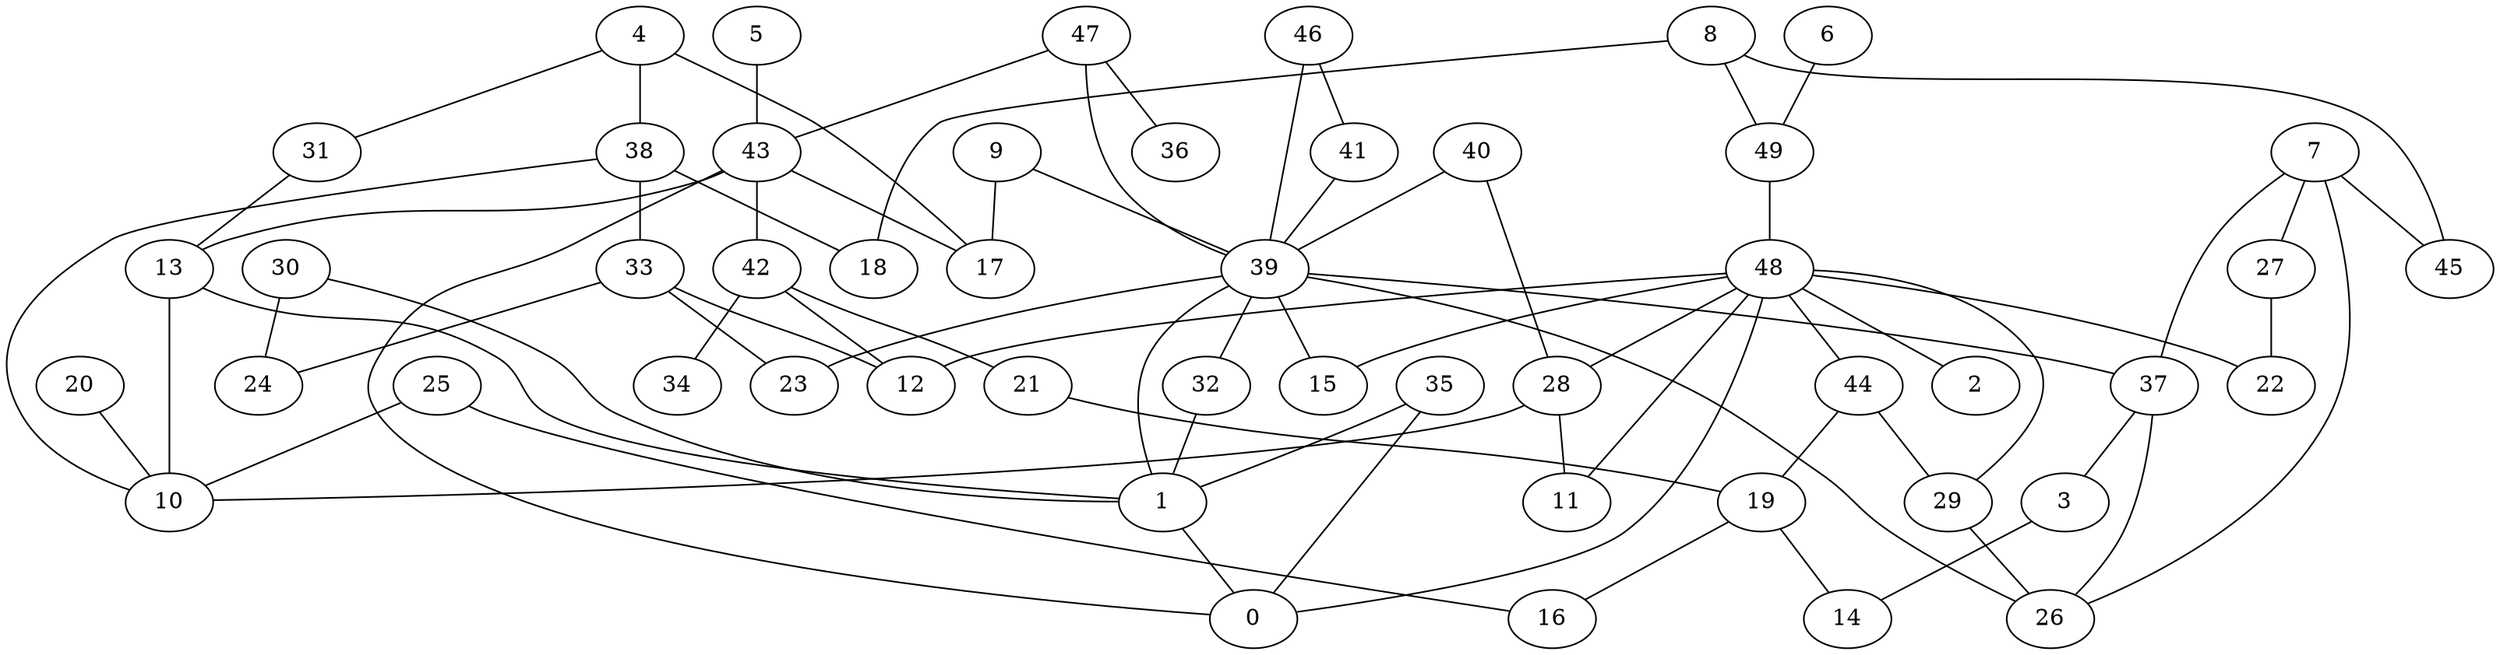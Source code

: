 digraph GG_graph {

subgraph G_graph {
edge [color = black]
"5" -> "43" [dir = none]
"20" -> "10" [dir = none]
"8" -> "45" [dir = none]
"8" -> "49" [dir = none]
"37" -> "3" [dir = none]
"21" -> "19" [dir = none]
"31" -> "13" [dir = none]
"40" -> "28" [dir = none]
"9" -> "17" [dir = none]
"9" -> "39" [dir = none]
"19" -> "14" [dir = none]
"19" -> "16" [dir = none]
"6" -> "49" [dir = none]
"30" -> "1" [dir = none]
"39" -> "26" [dir = none]
"39" -> "37" [dir = none]
"39" -> "1" [dir = none]
"39" -> "32" [dir = none]
"39" -> "15" [dir = none]
"28" -> "11" [dir = none]
"41" -> "39" [dir = none]
"35" -> "1" [dir = none]
"27" -> "22" [dir = none]
"7" -> "27" [dir = none]
"42" -> "34" [dir = none]
"42" -> "12" [dir = none]
"49" -> "48" [dir = none]
"25" -> "16" [dir = none]
"33" -> "23" [dir = none]
"33" -> "24" [dir = none]
"33" -> "12" [dir = none]
"44" -> "19" [dir = none]
"48" -> "28" [dir = none]
"48" -> "2" [dir = none]
"48" -> "22" [dir = none]
"48" -> "12" [dir = none]
"48" -> "44" [dir = none]
"48" -> "29" [dir = none]
"48" -> "0" [dir = none]
"48" -> "15" [dir = none]
"38" -> "10" [dir = none]
"38" -> "18" [dir = none]
"38" -> "33" [dir = none]
"46" -> "41" [dir = none]
"43" -> "42" [dir = none]
"47" -> "36" [dir = none]
"47" -> "43" [dir = none]
"4" -> "31" [dir = none]
"4" -> "38" [dir = none]
"1" -> "0" [dir = none]
"30" -> "24" [dir = none]
"39" -> "23" [dir = none]
"7" -> "26" [dir = none]
"29" -> "26" [dir = none]
"44" -> "29" [dir = none]
"13" -> "10" [dir = none]
"48" -> "11" [dir = none]
"32" -> "1" [dir = none]
"28" -> "10" [dir = none]
"46" -> "39" [dir = none]
"42" -> "21" [dir = none]
"47" -> "39" [dir = none]
"7" -> "37" [dir = none]
"7" -> "45" [dir = none]
"40" -> "39" [dir = none]
"43" -> "0" [dir = none]
"35" -> "0" [dir = none]
"8" -> "18" [dir = none]
"37" -> "26" [dir = none]
"43" -> "13" [dir = none]
"13" -> "1" [dir = none]
"43" -> "17" [dir = none]
"4" -> "17" [dir = none]
"25" -> "10" [dir = none]
"3" -> "14" [dir = none]
}

}
